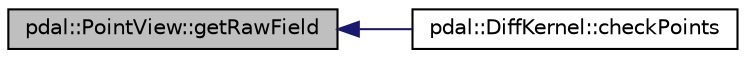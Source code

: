 digraph "pdal::PointView::getRawField"
{
  edge [fontname="Helvetica",fontsize="10",labelfontname="Helvetica",labelfontsize="10"];
  node [fontname="Helvetica",fontsize="10",shape=record];
  rankdir="LR";
  Node1 [label="pdal::PointView::getRawField",height=0.2,width=0.4,color="black", fillcolor="grey75", style="filled", fontcolor="black"];
  Node1 -> Node2 [dir="back",color="midnightblue",fontsize="10",style="solid",fontname="Helvetica"];
  Node2 [label="pdal::DiffKernel::checkPoints",height=0.2,width=0.4,color="black", fillcolor="white", style="filled",URL="$classpdal_1_1DiffKernel.html#a62476920df163ad274b3aeab0b1538a2"];
}
